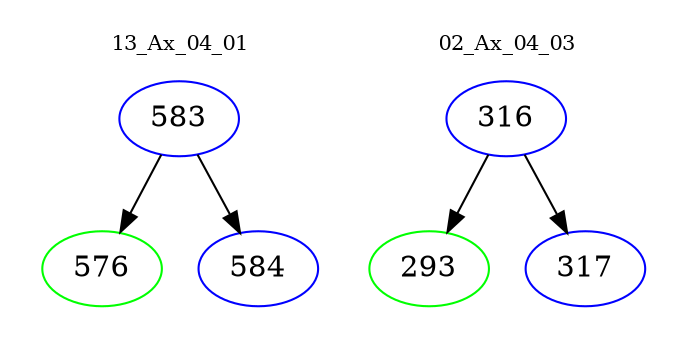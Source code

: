 digraph{
subgraph cluster_0 {
color = white
label = "13_Ax_04_01";
fontsize=10;
T0_583 [label="583", color="blue"]
T0_583 -> T0_576 [color="black"]
T0_576 [label="576", color="green"]
T0_583 -> T0_584 [color="black"]
T0_584 [label="584", color="blue"]
}
subgraph cluster_1 {
color = white
label = "02_Ax_04_03";
fontsize=10;
T1_316 [label="316", color="blue"]
T1_316 -> T1_293 [color="black"]
T1_293 [label="293", color="green"]
T1_316 -> T1_317 [color="black"]
T1_317 [label="317", color="blue"]
}
}
